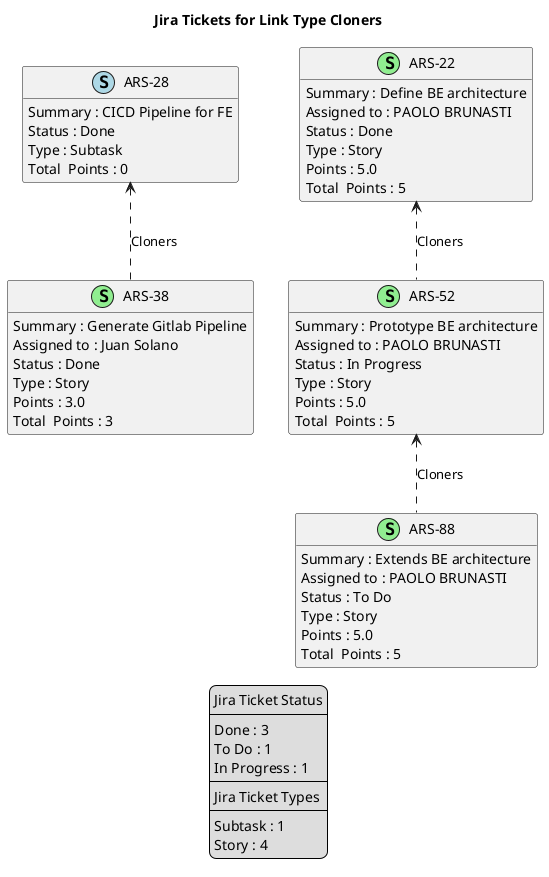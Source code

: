 @startuml
'https://plantuml.com/class-diagram

' GENERATE CLASS DIAGRAM ===========
' Generated at    : Thu May 16 15:52:42 CEST 2024

title Jira Tickets for Link Type Cloners
hide empty members

legend
Jira Ticket Status
----
Done : 3
To Do : 1
In Progress : 1
----
Jira Ticket Types
----
Subtask : 1
Story : 4
end legend


' Tickets =======
class "ARS-38" << (S,lightgreen) >> {
 Summary : Generate Gitlab Pipeline
 Assigned to : Juan Solano
 Status : Done
 Type : Story
 Points : 3.0
Total  Points : 3
}

class "ARS-28" << (S,lightblue) >> {
 Summary : CICD Pipeline for FE
 Status : Done
 Type : Subtask
Total  Points : 0
}

class "ARS-52" << (S,lightgreen) >> {
 Summary : Prototype BE architecture
 Assigned to : PAOLO BRUNASTI
 Status : In Progress
 Type : Story
 Points : 5.0
Total  Points : 5
}

class "ARS-88" << (S,lightgreen) >> {
 Summary : Extends BE architecture
 Assigned to : PAOLO BRUNASTI
 Status : To Do
 Type : Story
 Points : 5.0
Total  Points : 5
}

class "ARS-22" << (S,lightgreen) >> {
 Summary : Define BE architecture
 Assigned to : PAOLO BRUNASTI
 Status : Done
 Type : Story
 Points : 5.0
Total  Points : 5
}



' Links =======
"ARS-52" <.. "ARS-88" : Cloners

"ARS-28" <.. "ARS-38" : Cloners

"ARS-22" <.. "ARS-52" : Cloners



@enduml
